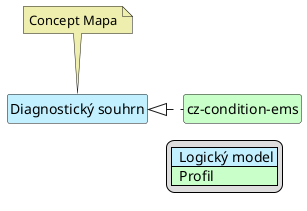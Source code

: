 @startuml
hide circle
hide stereotype
hide members
hide methods
skinparam linetype ortho
skinparam class {
BackgroundColor<<LogicalModel>> #APPLICATION
BackgroundColor<<Profile>> #TECHNOLOGY
}
legend right
| <#APPLICATION>  Logický model |
| <#TECHNOLOGY>  Profil |
endlegend

class "Diagnostický souhrn" <<LogicalModel>> [[StructureDefinition-LogDiagnostickySouhrnCz.html]]
note top #EEEEAE [[ConceptMap-diagnosticSummary2FHIR-cz-ems.html]]
Concept Mapa
endnote

class "cz-condition-ems" <<Profile>> [[StructureDefinition-cz-condition-ems.html]]

"Diagnostický souhrn" <|. "cz-condition-ems"
@enduml
